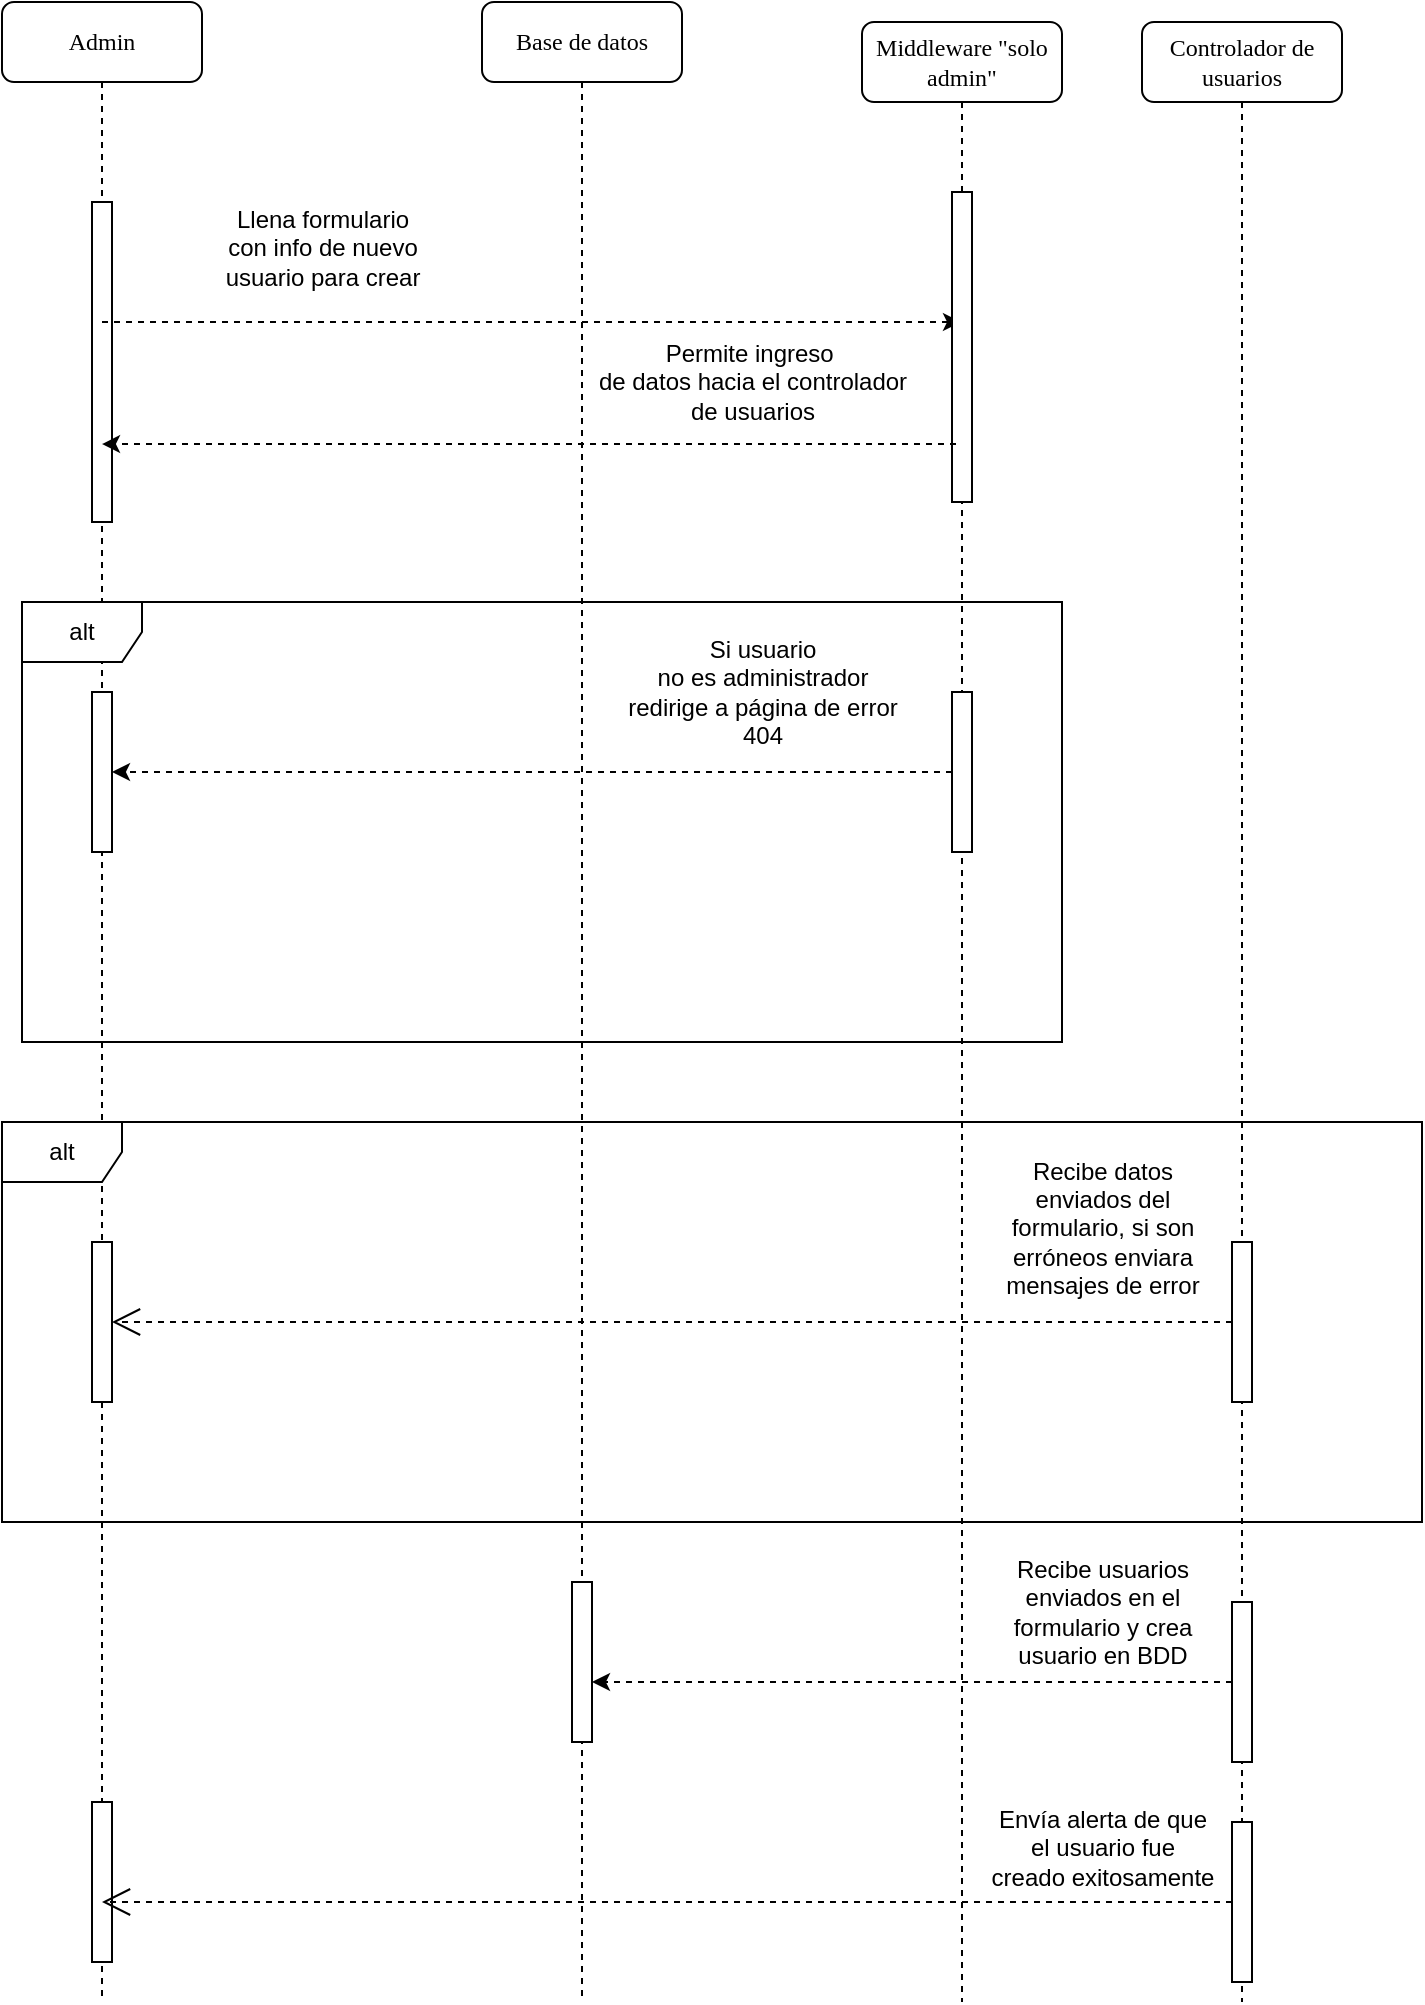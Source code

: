<mxfile version="24.8.1">
  <diagram name="Page-1" id="13e1069c-82ec-6db2-03f1-153e76fe0fe0">
    <mxGraphModel dx="880" dy="470" grid="1" gridSize="10" guides="1" tooltips="1" connect="1" arrows="1" fold="1" page="1" pageScale="1" pageWidth="1100" pageHeight="850" background="#ffffff" math="0" shadow="0">
      <root>
        <mxCell id="0" />
        <mxCell id="1" parent="0" />
        <mxCell id="7baba1c4bc27f4b0-3" value="Base de datos" style="shape=umlLifeline;perimeter=lifelinePerimeter;whiteSpace=wrap;html=1;container=1;collapsible=0;recursiveResize=0;outlineConnect=0;rounded=1;shadow=0;comic=0;labelBackgroundColor=none;strokeWidth=1;fontFamily=Verdana;fontSize=12;align=center;" parent="1" vertex="1">
          <mxGeometry x="340" y="80" width="100" height="1000" as="geometry" />
        </mxCell>
        <mxCell id="XYuEak0liH888FXmT6iu-11" value="" style="html=1;points=[[0,0,0,0,5],[0,1,0,0,-5],[1,0,0,0,5],[1,1,0,0,-5]];perimeter=orthogonalPerimeter;outlineConnect=0;targetShapes=umlLifeline;portConstraint=eastwest;newEdgeStyle={&quot;curved&quot;:0,&quot;rounded&quot;:0};" parent="7baba1c4bc27f4b0-3" vertex="1">
          <mxGeometry x="45" y="790" width="10" height="80" as="geometry" />
        </mxCell>
        <mxCell id="7baba1c4bc27f4b0-8" value="Admin" style="shape=umlLifeline;perimeter=lifelinePerimeter;whiteSpace=wrap;html=1;container=1;collapsible=0;recursiveResize=0;outlineConnect=0;rounded=1;shadow=0;comic=0;labelBackgroundColor=none;strokeWidth=1;fontFamily=Verdana;fontSize=12;align=center;" parent="1" vertex="1">
          <mxGeometry x="100" y="80" width="100" height="1000" as="geometry" />
        </mxCell>
        <mxCell id="7baba1c4bc27f4b0-9" value="" style="html=1;points=[];perimeter=orthogonalPerimeter;rounded=0;shadow=0;comic=0;labelBackgroundColor=none;strokeWidth=1;fontFamily=Verdana;fontSize=12;align=center;" parent="7baba1c4bc27f4b0-8" vertex="1">
          <mxGeometry x="45" y="100" width="10" height="160" as="geometry" />
        </mxCell>
        <mxCell id="XYuEak0liH888FXmT6iu-2" value="" style="endArrow=classic;html=1;rounded=0;dashed=1;" parent="7baba1c4bc27f4b0-8" target="hNQLCdhJePGUMtkADW94-11" edge="1">
          <mxGeometry width="50" height="50" relative="1" as="geometry">
            <mxPoint x="50" y="160" as="sourcePoint" />
            <mxPoint x="100" y="110" as="targetPoint" />
          </mxGeometry>
        </mxCell>
        <mxCell id="XYuEak0liH888FXmT6iu-6" value="" style="html=1;points=[[0,0,0,0,5],[0,1,0,0,-5],[1,0,0,0,5],[1,1,0,0,-5]];perimeter=orthogonalPerimeter;outlineConnect=0;targetShapes=umlLifeline;portConstraint=eastwest;newEdgeStyle={&quot;curved&quot;:0,&quot;rounded&quot;:0};" parent="7baba1c4bc27f4b0-8" vertex="1">
          <mxGeometry x="45" y="345" width="10" height="80" as="geometry" />
        </mxCell>
        <mxCell id="XYuEak0liH888FXmT6iu-24" value="" style="html=1;points=[[0,0,0,0,5],[0,1,0,0,-5],[1,0,0,0,5],[1,1,0,0,-5]];perimeter=orthogonalPerimeter;outlineConnect=0;targetShapes=umlLifeline;portConstraint=eastwest;newEdgeStyle={&quot;curved&quot;:0,&quot;rounded&quot;:0};" parent="7baba1c4bc27f4b0-8" vertex="1">
          <mxGeometry x="45" y="900" width="10" height="80" as="geometry" />
        </mxCell>
        <mxCell id="652f_ZYVGCwjFdwTah18-10" value="Controlador de usuarios" style="shape=umlLifeline;perimeter=lifelinePerimeter;whiteSpace=wrap;html=1;container=1;collapsible=0;recursiveResize=0;outlineConnect=0;rounded=1;shadow=0;comic=0;labelBackgroundColor=none;strokeWidth=1;fontFamily=Verdana;fontSize=12;align=center;" parent="1" vertex="1">
          <mxGeometry x="670" y="90" width="100" height="990" as="geometry" />
        </mxCell>
        <mxCell id="hNQLCdhJePGUMtkADW94-23" value="" style="html=1;points=[[0,0,0,0,5],[0,1,0,0,-5],[1,0,0,0,5],[1,1,0,0,-5]];perimeter=orthogonalPerimeter;outlineConnect=0;targetShapes=umlLifeline;portConstraint=eastwest;newEdgeStyle={&quot;curved&quot;:0,&quot;rounded&quot;:0};" parent="652f_ZYVGCwjFdwTah18-10" vertex="1">
          <mxGeometry x="45" y="790" width="10" height="80" as="geometry" />
        </mxCell>
        <mxCell id="XYuEak0liH888FXmT6iu-25" value="" style="html=1;points=[[0,0,0,0,5],[0,1,0,0,-5],[1,0,0,0,5],[1,1,0,0,-5]];perimeter=orthogonalPerimeter;outlineConnect=0;targetShapes=umlLifeline;portConstraint=eastwest;newEdgeStyle={&quot;curved&quot;:0,&quot;rounded&quot;:0};" parent="652f_ZYVGCwjFdwTah18-10" vertex="1">
          <mxGeometry x="45" y="900" width="10" height="80" as="geometry" />
        </mxCell>
        <mxCell id="hNQLCdhJePGUMtkADW94-11" value="Middleware &quot;solo admin&quot;" style="shape=umlLifeline;perimeter=lifelinePerimeter;whiteSpace=wrap;html=1;container=1;collapsible=0;recursiveResize=0;outlineConnect=0;rounded=1;shadow=0;comic=0;labelBackgroundColor=none;strokeWidth=1;fontFamily=Verdana;fontSize=12;align=center;" parent="1" vertex="1">
          <mxGeometry x="530" y="90" width="100" height="990" as="geometry" />
        </mxCell>
        <mxCell id="hNQLCdhJePGUMtkADW94-12" value="" style="html=1;points=[];perimeter=orthogonalPerimeter;rounded=0;shadow=0;comic=0;labelBackgroundColor=none;strokeWidth=1;fontFamily=Verdana;fontSize=12;align=center;" parent="hNQLCdhJePGUMtkADW94-11" vertex="1">
          <mxGeometry x="45" y="85" width="10" height="155" as="geometry" />
        </mxCell>
        <mxCell id="XYuEak0liH888FXmT6iu-5" value="&lt;div&gt;Permite ingreso&amp;nbsp;&lt;/div&gt;&lt;div&gt;de datos hacia el controlador&lt;/div&gt;&lt;div&gt;de usuarios&lt;br&gt;&lt;/div&gt;" style="text;html=1;align=center;verticalAlign=middle;resizable=0;points=[];autosize=1;strokeColor=none;fillColor=none;" parent="hNQLCdhJePGUMtkADW94-11" vertex="1">
          <mxGeometry x="-145" y="150" width="180" height="60" as="geometry" />
        </mxCell>
        <mxCell id="XYuEak0liH888FXmT6iu-7" value="" style="html=1;points=[[0,0,0,0,5],[0,1,0,0,-5],[1,0,0,0,5],[1,1,0,0,-5]];perimeter=orthogonalPerimeter;outlineConnect=0;targetShapes=umlLifeline;portConstraint=eastwest;newEdgeStyle={&quot;curved&quot;:0,&quot;rounded&quot;:0};" parent="hNQLCdhJePGUMtkADW94-11" vertex="1">
          <mxGeometry x="45" y="335" width="10" height="80" as="geometry" />
        </mxCell>
        <mxCell id="XYuEak0liH888FXmT6iu-3" value="Llena formulario&lt;br&gt;con info de nuevo &lt;br&gt;usuario para crear" style="text;html=1;align=center;verticalAlign=middle;resizable=0;points=[];autosize=1;strokeColor=none;fillColor=none;" parent="1" vertex="1">
          <mxGeometry x="200" y="173" width="120" height="60" as="geometry" />
        </mxCell>
        <mxCell id="XYuEak0liH888FXmT6iu-4" value="" style="endArrow=classic;html=1;rounded=0;exitX=0.2;exitY=0.813;exitDx=0;exitDy=0;exitPerimeter=0;dashed=1;" parent="1" source="hNQLCdhJePGUMtkADW94-12" target="7baba1c4bc27f4b0-8" edge="1">
          <mxGeometry width="50" height="50" relative="1" as="geometry">
            <mxPoint x="510" y="300" as="sourcePoint" />
            <mxPoint x="560" y="250" as="targetPoint" />
          </mxGeometry>
        </mxCell>
        <mxCell id="XYuEak0liH888FXmT6iu-8" value="alt" style="shape=umlFrame;whiteSpace=wrap;html=1;pointerEvents=0;" parent="1" vertex="1">
          <mxGeometry x="110" y="380" width="520" height="220" as="geometry" />
        </mxCell>
        <mxCell id="XYuEak0liH888FXmT6iu-9" value="" style="endArrow=classic;html=1;rounded=0;dashed=1;" parent="1" source="XYuEak0liH888FXmT6iu-7" target="XYuEak0liH888FXmT6iu-6" edge="1">
          <mxGeometry width="50" height="50" relative="1" as="geometry">
            <mxPoint x="410" y="510" as="sourcePoint" />
            <mxPoint x="460" y="460" as="targetPoint" />
          </mxGeometry>
        </mxCell>
        <mxCell id="XYuEak0liH888FXmT6iu-10" value="&lt;div&gt;Si usuario&lt;/div&gt;&lt;div&gt;no es administrador&lt;/div&gt;&lt;div&gt;redirige a página de error&lt;/div&gt;&lt;div&gt;404&lt;br&gt;&lt;/div&gt;" style="text;html=1;align=center;verticalAlign=middle;resizable=0;points=[];autosize=1;strokeColor=none;fillColor=none;" parent="1" vertex="1">
          <mxGeometry x="400" y="390" width="160" height="70" as="geometry" />
        </mxCell>
        <mxCell id="XYuEak0liH888FXmT6iu-14" value="" style="endArrow=classic;html=1;rounded=0;dashed=1;" parent="1" source="hNQLCdhJePGUMtkADW94-23" target="XYuEak0liH888FXmT6iu-11" edge="1">
          <mxGeometry width="50" height="50" relative="1" as="geometry">
            <mxPoint x="1385" y="1010" as="sourcePoint" />
            <mxPoint x="819.5" y="1010" as="targetPoint" />
          </mxGeometry>
        </mxCell>
        <mxCell id="XYuEak0liH888FXmT6iu-17" value="alt" style="shape=umlFrame;whiteSpace=wrap;html=1;pointerEvents=0;" parent="1" vertex="1">
          <mxGeometry x="100" y="640" width="710" height="200" as="geometry" />
        </mxCell>
        <mxCell id="XYuEak0liH888FXmT6iu-13" value="&lt;div&gt;Recibe usuarios&lt;/div&gt;&lt;div&gt;enviados en el&lt;/div&gt;&lt;div&gt;formulario y crea&lt;/div&gt;&lt;div&gt;usuario en BDD&lt;br&gt;&lt;/div&gt;" style="text;html=1;align=center;verticalAlign=middle;resizable=0;points=[];autosize=1;strokeColor=none;fillColor=none;" parent="1" vertex="1">
          <mxGeometry x="595" y="850" width="110" height="70" as="geometry" />
        </mxCell>
        <mxCell id="XYuEak0liH888FXmT6iu-18" value="" style="html=1;points=[[0,0,0,0,5],[0,1,0,0,-5],[1,0,0,0,5],[1,1,0,0,-5]];perimeter=orthogonalPerimeter;outlineConnect=0;targetShapes=umlLifeline;portConstraint=eastwest;newEdgeStyle={&quot;curved&quot;:0,&quot;rounded&quot;:0};" parent="1" vertex="1">
          <mxGeometry x="715" y="700" width="10" height="80" as="geometry" />
        </mxCell>
        <mxCell id="XYuEak0liH888FXmT6iu-19" value="" style="html=1;points=[[0,0,0,0,5],[0,1,0,0,-5],[1,0,0,0,5],[1,1,0,0,-5]];perimeter=orthogonalPerimeter;outlineConnect=0;targetShapes=umlLifeline;portConstraint=eastwest;newEdgeStyle={&quot;curved&quot;:0,&quot;rounded&quot;:0};" parent="1" vertex="1">
          <mxGeometry x="145" y="700" width="10" height="80" as="geometry" />
        </mxCell>
        <mxCell id="XYuEak0liH888FXmT6iu-22" value="" style="endArrow=open;endFill=1;endSize=12;html=1;rounded=0;dashed=1;" parent="1" source="XYuEak0liH888FXmT6iu-18" target="XYuEak0liH888FXmT6iu-19" edge="1">
          <mxGeometry width="160" relative="1" as="geometry">
            <mxPoint x="550" y="720" as="sourcePoint" />
            <mxPoint x="710" y="720" as="targetPoint" />
          </mxGeometry>
        </mxCell>
        <mxCell id="XYuEak0liH888FXmT6iu-23" value="Recibe datos&lt;br&gt;&lt;div&gt;enviados del&lt;/div&gt;&lt;div&gt;formulario, si son&lt;/div&gt;&lt;div&gt;erróneos enviara&lt;/div&gt;&lt;div&gt;mensajes de error&lt;/div&gt;" style="text;html=1;align=center;verticalAlign=middle;resizable=0;points=[];autosize=1;strokeColor=none;fillColor=none;" parent="1" vertex="1">
          <mxGeometry x="585" y="648" width="130" height="90" as="geometry" />
        </mxCell>
        <mxCell id="XYuEak0liH888FXmT6iu-27" value="" style="endArrow=open;endFill=1;endSize=12;html=1;rounded=0;dashed=1;" parent="1" source="XYuEak0liH888FXmT6iu-25" target="7baba1c4bc27f4b0-8" edge="1">
          <mxGeometry width="160" relative="1" as="geometry">
            <mxPoint x="610" y="1010" as="sourcePoint" />
            <mxPoint x="770" y="1010" as="targetPoint" />
          </mxGeometry>
        </mxCell>
        <mxCell id="XYuEak0liH888FXmT6iu-28" value="&lt;div&gt;Envía alerta de que&lt;/div&gt;&lt;div&gt;el usuario fue&lt;/div&gt;&lt;div&gt;creado exitosamente&lt;br&gt;&lt;/div&gt;" style="text;html=1;align=center;verticalAlign=middle;resizable=0;points=[];autosize=1;strokeColor=none;fillColor=none;" parent="1" vertex="1">
          <mxGeometry x="580" y="973" width="140" height="60" as="geometry" />
        </mxCell>
      </root>
    </mxGraphModel>
  </diagram>
</mxfile>
